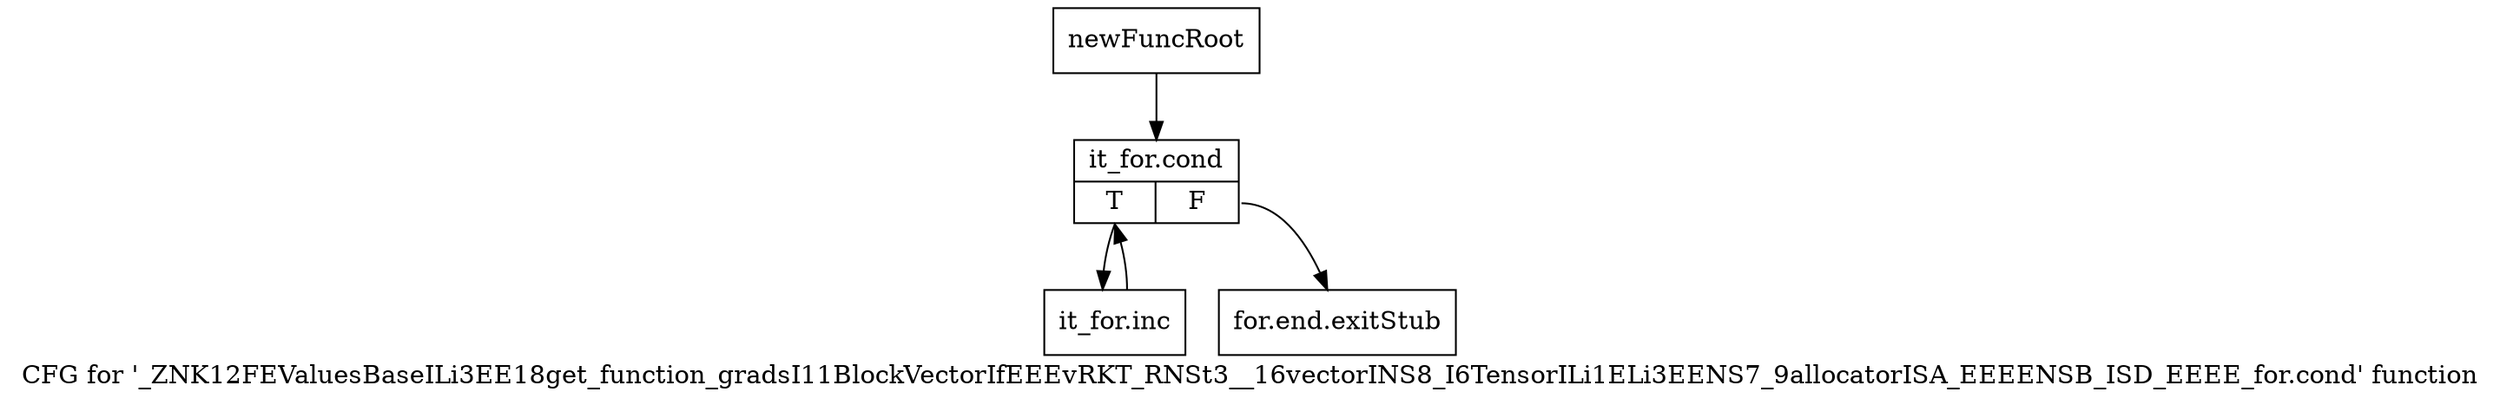 digraph "CFG for '_ZNK12FEValuesBaseILi3EE18get_function_gradsI11BlockVectorIfEEEvRKT_RNSt3__16vectorINS8_I6TensorILi1ELi3EENS7_9allocatorISA_EEEENSB_ISD_EEEE_for.cond' function" {
	label="CFG for '_ZNK12FEValuesBaseILi3EE18get_function_gradsI11BlockVectorIfEEEvRKT_RNSt3__16vectorINS8_I6TensorILi1ELi3EENS7_9allocatorISA_EEEENSB_ISD_EEEE_for.cond' function";

	Node0x92708c0 [shape=record,label="{newFuncRoot}"];
	Node0x92708c0 -> Node0x9270960;
	Node0x9270910 [shape=record,label="{for.end.exitStub}"];
	Node0x9270960 [shape=record,label="{it_for.cond|{<s0>T|<s1>F}}"];
	Node0x9270960:s0 -> Node0x9270aa0;
	Node0x9270960:s1 -> Node0x9270910;
	Node0x9270aa0 [shape=record,label="{it_for.inc}"];
	Node0x9270aa0 -> Node0x9270960;
}

